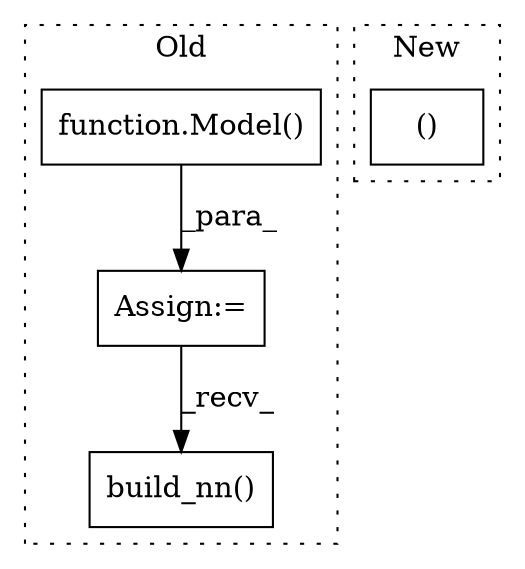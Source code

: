 digraph G {
subgraph cluster0 {
1 [label="build_nn()" a="75" s="2676" l="37" shape="box"];
3 [label="Assign:=" a="68" s="2529" l="3" shape="box"];
4 [label="function.Model()" a="75" s="2532" l="138" shape="box"];
label = "Old";
style="dotted";
}
subgraph cluster1 {
2 [label="()" a="54" s="513" l="11" shape="box"];
label = "New";
style="dotted";
}
3 -> 1 [label="_recv_"];
4 -> 3 [label="_para_"];
}